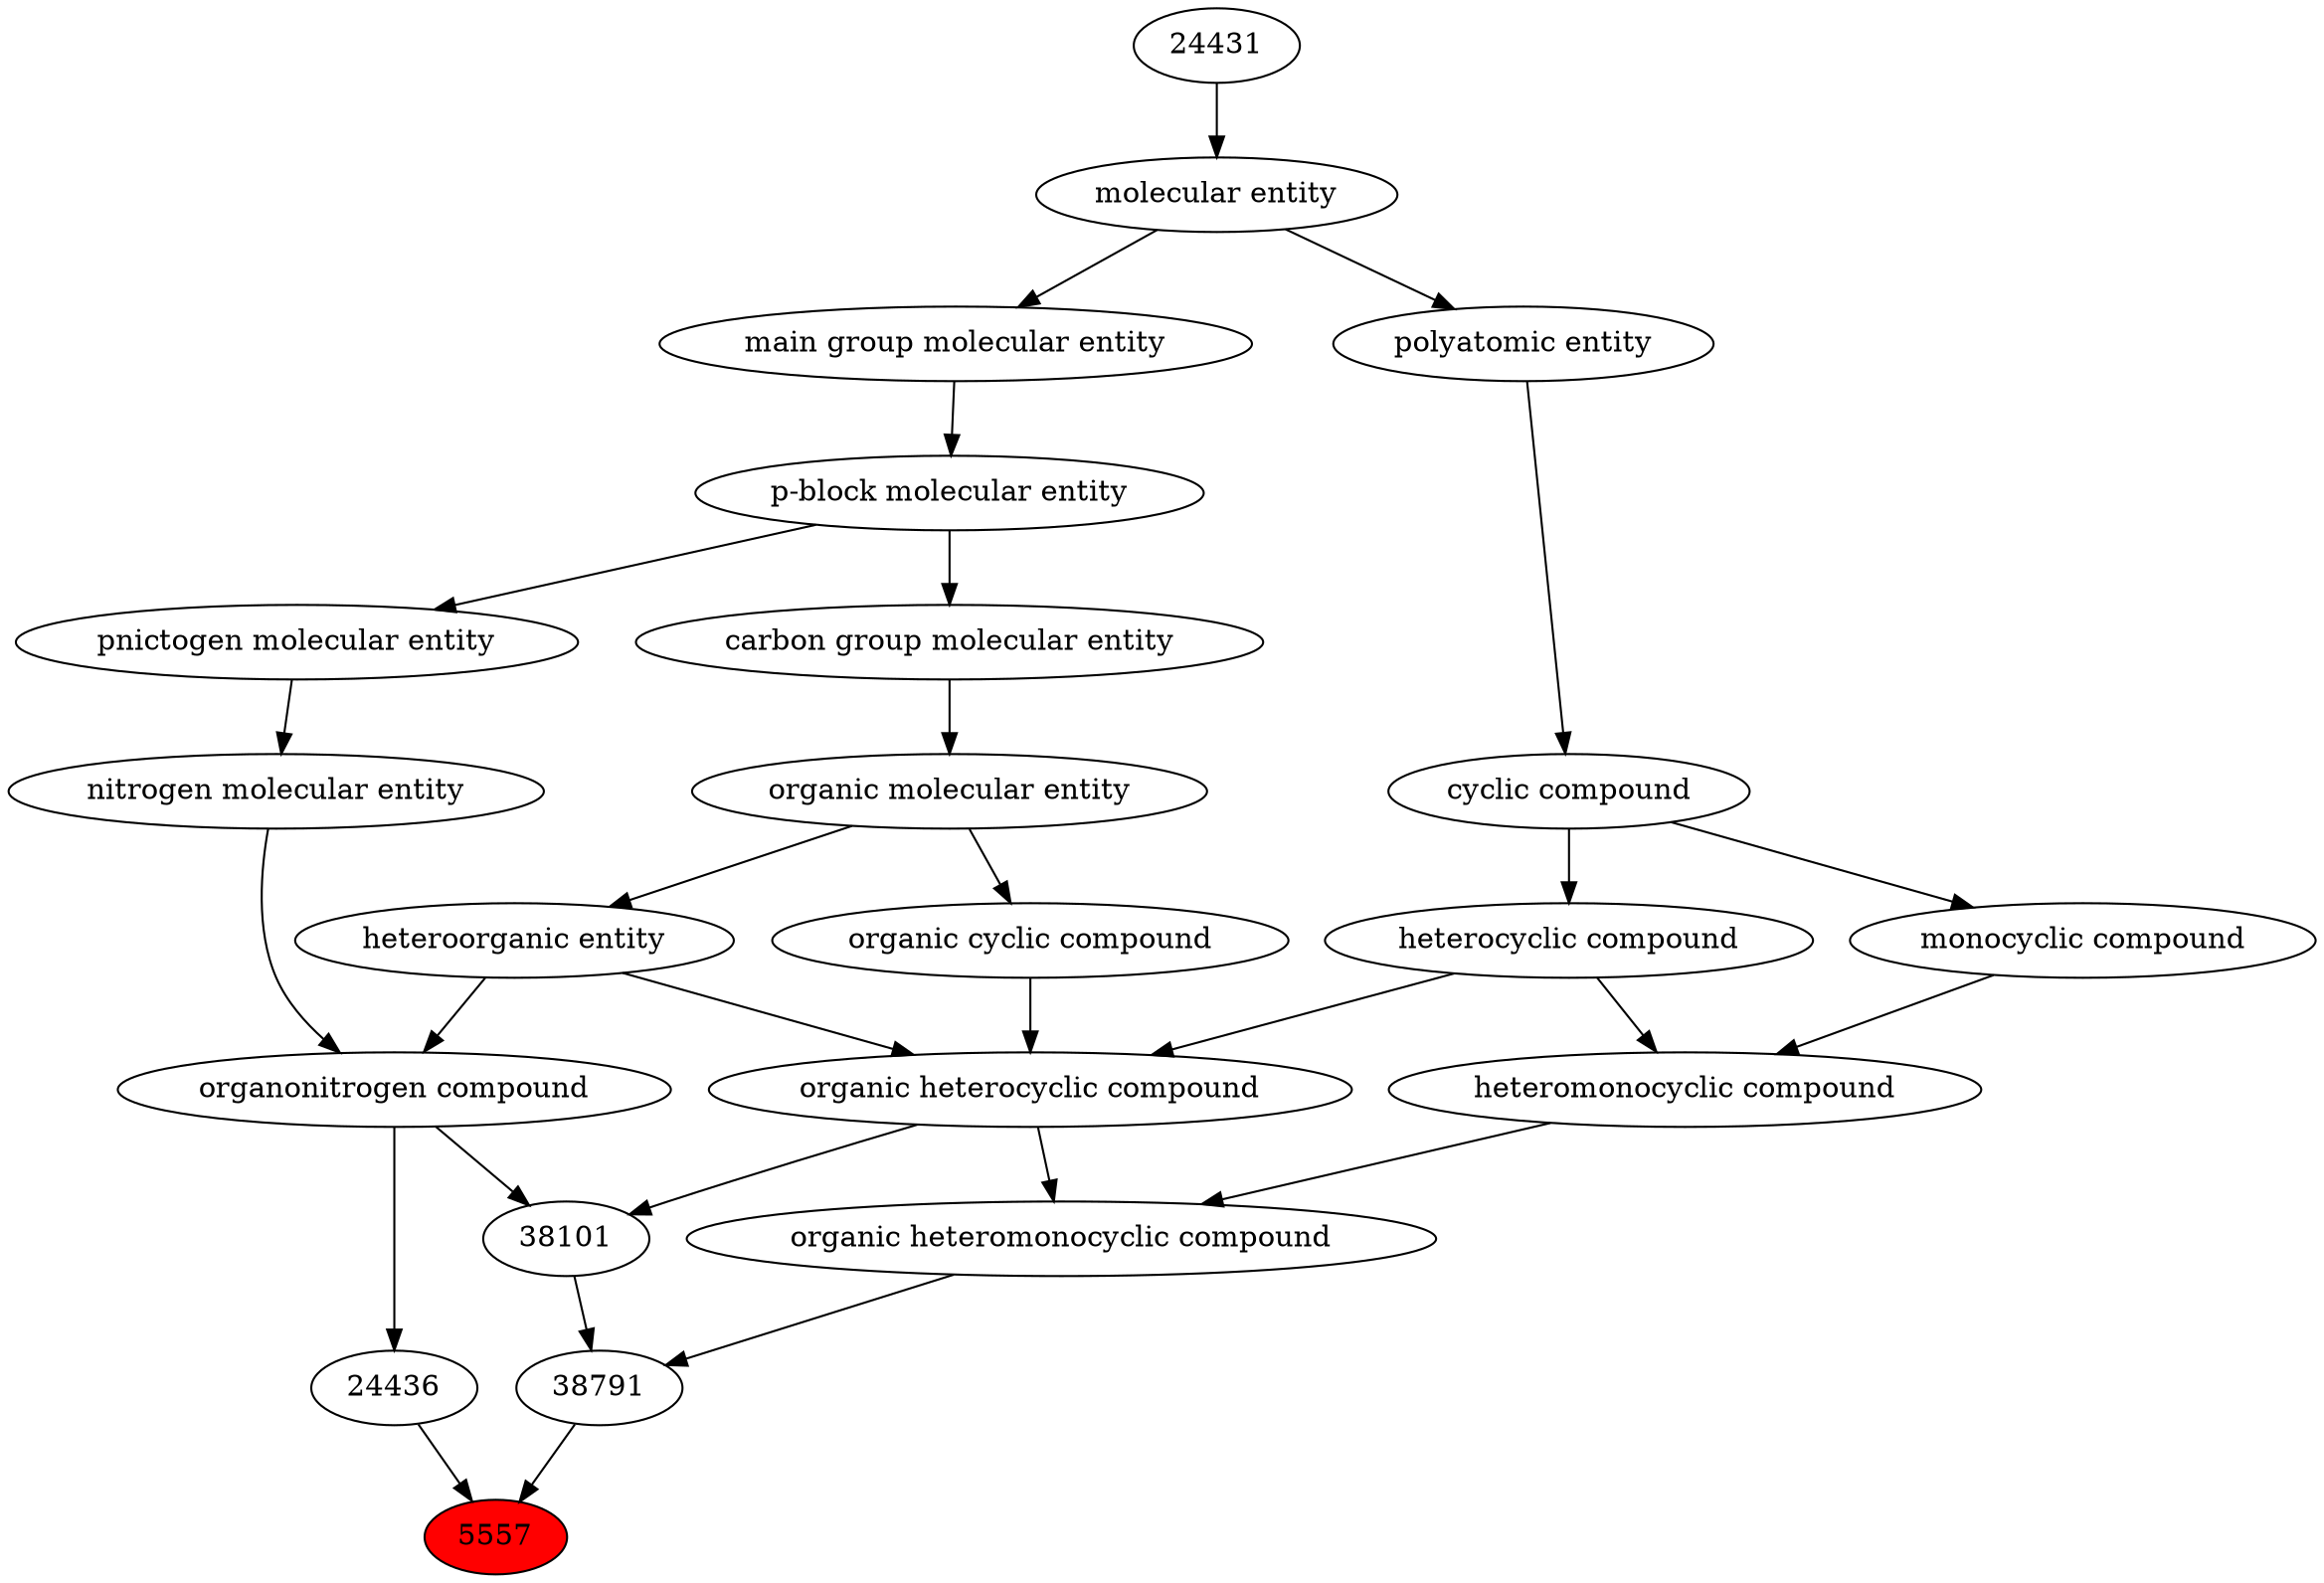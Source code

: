 digraph tree{ 
5557 [label="5557" fillcolor=red style=filled]
24436 -> 5557
38791 -> 5557
24436 [label="24436"]
35352 -> 24436
38791 [label="38791"]
25693 -> 38791
38101 -> 38791
35352 [label="organonitrogen compound"]
51143 -> 35352
33285 -> 35352
25693 [label="organic heteromonocyclic compound"]
33670 -> 25693
24532 -> 25693
38101 [label="38101"]
24532 -> 38101
35352 -> 38101
51143 [label="nitrogen molecular entity"]
33302 -> 51143
33285 [label="heteroorganic entity"]
50860 -> 33285
33670 [label="heteromonocyclic compound"]
5686 -> 33670
33661 -> 33670
24532 [label="organic heterocyclic compound"]
33285 -> 24532
33832 -> 24532
5686 -> 24532
33302 [label="pnictogen molecular entity"]
33675 -> 33302
50860 [label="organic molecular entity"]
33582 -> 50860
5686 [label="heterocyclic compound"]
33595 -> 5686
33661 [label="monocyclic compound"]
33595 -> 33661
33832 [label="organic cyclic compound"]
50860 -> 33832
33675 [label="p-block molecular entity"]
33579 -> 33675
33582 [label="carbon group molecular entity"]
33675 -> 33582
33595 [label="cyclic compound"]
36357 -> 33595
33579 [label="main group molecular entity"]
23367 -> 33579
36357 [label="polyatomic entity"]
23367 -> 36357
23367 [label="molecular entity"]
24431 -> 23367
24431 [label="24431"]
}